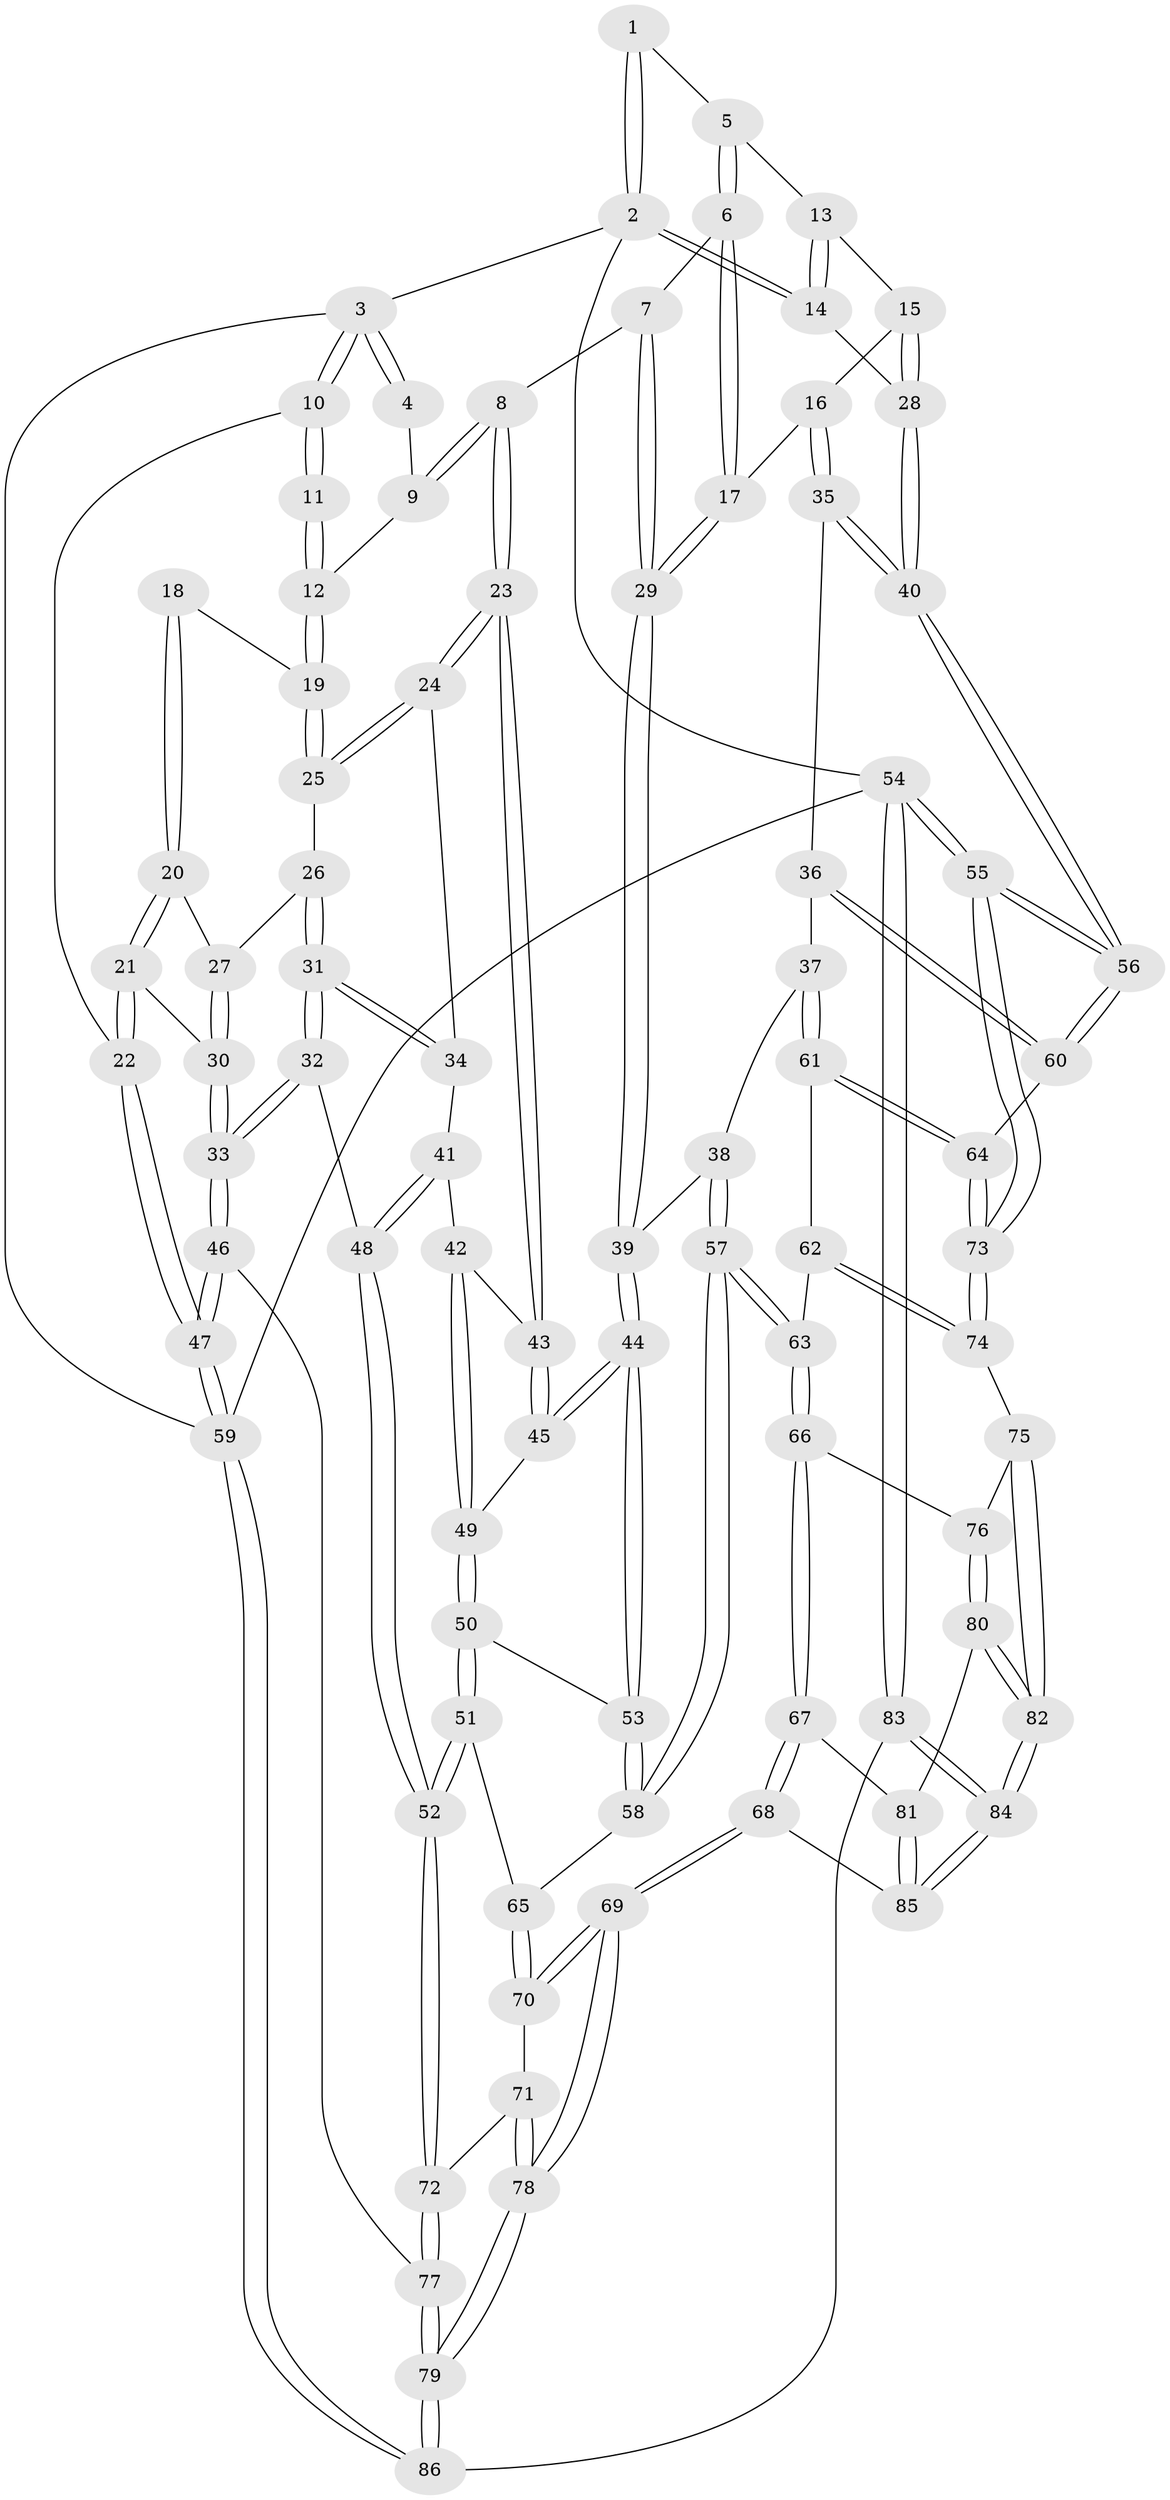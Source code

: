 // coarse degree distribution, {4: 0.2833333333333333, 5: 0.38333333333333336, 6: 0.26666666666666666, 3: 0.03333333333333333, 7: 0.016666666666666666, 2: 0.016666666666666666}
// Generated by graph-tools (version 1.1) at 2025/21/03/04/25 18:21:41]
// undirected, 86 vertices, 212 edges
graph export_dot {
graph [start="1"]
  node [color=gray90,style=filled];
  1 [pos="+0.647353681444893+0"];
  2 [pos="+1+0"];
  3 [pos="+0+0"];
  4 [pos="+0.3839482053026016+0"];
  5 [pos="+0.6704017226671484+0.0577707772542932"];
  6 [pos="+0.6463893052740514+0.19895358744340647"];
  7 [pos="+0.6111449949534579+0.2867913069231353"];
  8 [pos="+0.46615326319517847+0.3731952122199848"];
  9 [pos="+0.29839355469925016+0.13053388622059836"];
  10 [pos="+0+0"];
  11 [pos="+0+0.08444913744699849"];
  12 [pos="+0.2578056608548664+0.1678933867927344"];
  13 [pos="+0.8719427585525972+0.21026529904170244"];
  14 [pos="+1+0.09038901909371992"];
  15 [pos="+0.8892387236979212+0.29781579330574576"];
  16 [pos="+0.8810764345430692+0.38472130940771826"];
  17 [pos="+0.8538926040030347+0.38406881038780766"];
  18 [pos="+0.11655866456690922+0.2497787346422102"];
  19 [pos="+0.23291067199361756+0.2086602811484011"];
  20 [pos="+0.07490606256226238+0.2883311654997263"];
  21 [pos="+0+0.35277891233400877"];
  22 [pos="+0+0.3414738149626846"];
  23 [pos="+0.45469843805869214+0.3970013671970351"];
  24 [pos="+0.2718542528056312+0.3951390140161447"];
  25 [pos="+0.2424820768404119+0.3783793607249291"];
  26 [pos="+0.21918168534200833+0.3926961425123085"];
  27 [pos="+0.1768720666848898+0.40104088378063163"];
  28 [pos="+1+0.2114861422485611"];
  29 [pos="+0.6988149796874755+0.44313845854843714"];
  30 [pos="+0.09086972979969589+0.446847294725047"];
  31 [pos="+0.1896461229176867+0.6006187130681157"];
  32 [pos="+0.17172868933847268+0.666397560212515"];
  33 [pos="+0.12209672237705795+0.6710027391128416"];
  34 [pos="+0.28128769979948764+0.4485775687613313"];
  35 [pos="+0.960424475366556+0.46264541055598596"];
  36 [pos="+0.8681053536648722+0.570123579556426"];
  37 [pos="+0.8376159989169067+0.5796831643112255"];
  38 [pos="+0.7239813306017782+0.532819730920037"];
  39 [pos="+0.6957804395801187+0.4632988462826343"];
  40 [pos="+1+0.4615150747954584"];
  41 [pos="+0.3046731506052612+0.49701014636772206"];
  42 [pos="+0.32166634074737527+0.5028247385934813"];
  43 [pos="+0.45814928987590786+0.4285006646678218"];
  44 [pos="+0.5034749689204536+0.5325911032994691"];
  45 [pos="+0.46947953244905516+0.46789428394963606"];
  46 [pos="+0+0.7739620215868324"];
  47 [pos="+0+0.805465906467683"];
  48 [pos="+0.1832963568594573+0.668348107221202"];
  49 [pos="+0.34596855585952174+0.5449275199667575"];
  50 [pos="+0.32851263005645764+0.6170722585996242"];
  51 [pos="+0.27589019196084247+0.680873802044234"];
  52 [pos="+0.24948735150896245+0.6900917763565204"];
  53 [pos="+0.5035271236764152+0.5351259176531432"];
  54 [pos="+1+1"];
  55 [pos="+1+1"];
  56 [pos="+1+0.7040934655548761"];
  57 [pos="+0.6132820847611444+0.684377333631129"];
  58 [pos="+0.5457474729370825+0.6624205866361876"];
  59 [pos="+0+1"];
  60 [pos="+0.9248727529693496+0.6587806174019192"];
  61 [pos="+0.7995282537824178+0.6696980208467863"];
  62 [pos="+0.7000837369883263+0.7293128570190588"];
  63 [pos="+0.6390150633882071+0.7135873773886894"];
  64 [pos="+0.8918933620809365+0.7732279148879525"];
  65 [pos="+0.48582732022711433+0.7049561615225133"];
  66 [pos="+0.6165280424307847+0.813420853530245"];
  67 [pos="+0.576545801640785+0.8751122512829649"];
  68 [pos="+0.5270370762989566+0.904272432383686"];
  69 [pos="+0.4594968763557765+0.9135274590297713"];
  70 [pos="+0.4684405297616551+0.7897697716600856"];
  71 [pos="+0.2982519640833195+0.7732817044925839"];
  72 [pos="+0.2737031384479272+0.7474857649635666"];
  73 [pos="+0.902628759168812+0.8261604282047634"];
  74 [pos="+0.7840127214735222+0.8352530967042217"];
  75 [pos="+0.7804205250907269+0.8406187869480951"];
  76 [pos="+0.7034743036507074+0.8806452844482158"];
  77 [pos="+0.23734890416349178+0.9223273192557044"];
  78 [pos="+0.4278010971744932+0.9409824632322971"];
  79 [pos="+0.347581407821924+1"];
  80 [pos="+0.6800771494276663+0.9207405453449771"];
  81 [pos="+0.6532731773606817+0.9146429998006124"];
  82 [pos="+0.761905924672361+1"];
  83 [pos="+0.7857854891067204+1"];
  84 [pos="+0.7686690396273832+1"];
  85 [pos="+0.6068695945915491+0.9775506680234016"];
  86 [pos="+0.33389235337171347+1"];
  1 -- 2;
  1 -- 2;
  1 -- 5;
  2 -- 3;
  2 -- 14;
  2 -- 14;
  2 -- 54;
  3 -- 4;
  3 -- 4;
  3 -- 10;
  3 -- 10;
  3 -- 59;
  4 -- 9;
  5 -- 6;
  5 -- 6;
  5 -- 13;
  6 -- 7;
  6 -- 17;
  6 -- 17;
  7 -- 8;
  7 -- 29;
  7 -- 29;
  8 -- 9;
  8 -- 9;
  8 -- 23;
  8 -- 23;
  9 -- 12;
  10 -- 11;
  10 -- 11;
  10 -- 22;
  11 -- 12;
  11 -- 12;
  12 -- 19;
  12 -- 19;
  13 -- 14;
  13 -- 14;
  13 -- 15;
  14 -- 28;
  15 -- 16;
  15 -- 28;
  15 -- 28;
  16 -- 17;
  16 -- 35;
  16 -- 35;
  17 -- 29;
  17 -- 29;
  18 -- 19;
  18 -- 20;
  18 -- 20;
  19 -- 25;
  19 -- 25;
  20 -- 21;
  20 -- 21;
  20 -- 27;
  21 -- 22;
  21 -- 22;
  21 -- 30;
  22 -- 47;
  22 -- 47;
  23 -- 24;
  23 -- 24;
  23 -- 43;
  23 -- 43;
  24 -- 25;
  24 -- 25;
  24 -- 34;
  25 -- 26;
  26 -- 27;
  26 -- 31;
  26 -- 31;
  27 -- 30;
  27 -- 30;
  28 -- 40;
  28 -- 40;
  29 -- 39;
  29 -- 39;
  30 -- 33;
  30 -- 33;
  31 -- 32;
  31 -- 32;
  31 -- 34;
  31 -- 34;
  32 -- 33;
  32 -- 33;
  32 -- 48;
  33 -- 46;
  33 -- 46;
  34 -- 41;
  35 -- 36;
  35 -- 40;
  35 -- 40;
  36 -- 37;
  36 -- 60;
  36 -- 60;
  37 -- 38;
  37 -- 61;
  37 -- 61;
  38 -- 39;
  38 -- 57;
  38 -- 57;
  39 -- 44;
  39 -- 44;
  40 -- 56;
  40 -- 56;
  41 -- 42;
  41 -- 48;
  41 -- 48;
  42 -- 43;
  42 -- 49;
  42 -- 49;
  43 -- 45;
  43 -- 45;
  44 -- 45;
  44 -- 45;
  44 -- 53;
  44 -- 53;
  45 -- 49;
  46 -- 47;
  46 -- 47;
  46 -- 77;
  47 -- 59;
  47 -- 59;
  48 -- 52;
  48 -- 52;
  49 -- 50;
  49 -- 50;
  50 -- 51;
  50 -- 51;
  50 -- 53;
  51 -- 52;
  51 -- 52;
  51 -- 65;
  52 -- 72;
  52 -- 72;
  53 -- 58;
  53 -- 58;
  54 -- 55;
  54 -- 55;
  54 -- 83;
  54 -- 83;
  54 -- 59;
  55 -- 56;
  55 -- 56;
  55 -- 73;
  55 -- 73;
  56 -- 60;
  56 -- 60;
  57 -- 58;
  57 -- 58;
  57 -- 63;
  57 -- 63;
  58 -- 65;
  59 -- 86;
  59 -- 86;
  60 -- 64;
  61 -- 62;
  61 -- 64;
  61 -- 64;
  62 -- 63;
  62 -- 74;
  62 -- 74;
  63 -- 66;
  63 -- 66;
  64 -- 73;
  64 -- 73;
  65 -- 70;
  65 -- 70;
  66 -- 67;
  66 -- 67;
  66 -- 76;
  67 -- 68;
  67 -- 68;
  67 -- 81;
  68 -- 69;
  68 -- 69;
  68 -- 85;
  69 -- 70;
  69 -- 70;
  69 -- 78;
  69 -- 78;
  70 -- 71;
  71 -- 72;
  71 -- 78;
  71 -- 78;
  72 -- 77;
  72 -- 77;
  73 -- 74;
  73 -- 74;
  74 -- 75;
  75 -- 76;
  75 -- 82;
  75 -- 82;
  76 -- 80;
  76 -- 80;
  77 -- 79;
  77 -- 79;
  78 -- 79;
  78 -- 79;
  79 -- 86;
  79 -- 86;
  80 -- 81;
  80 -- 82;
  80 -- 82;
  81 -- 85;
  81 -- 85;
  82 -- 84;
  82 -- 84;
  83 -- 84;
  83 -- 84;
  83 -- 86;
  84 -- 85;
  84 -- 85;
}
